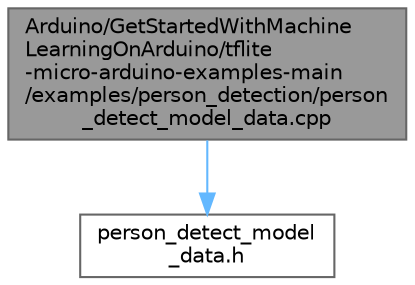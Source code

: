 digraph "Arduino/GetStartedWithMachineLearningOnArduino/tflite-micro-arduino-examples-main/examples/person_detection/person_detect_model_data.cpp"
{
 // LATEX_PDF_SIZE
  bgcolor="transparent";
  edge [fontname=Helvetica,fontsize=10,labelfontname=Helvetica,labelfontsize=10];
  node [fontname=Helvetica,fontsize=10,shape=box,height=0.2,width=0.4];
  Node1 [id="Node000001",label="Arduino/GetStartedWithMachine\lLearningOnArduino/tflite\l-micro-arduino-examples-main\l/examples/person_detection/person\l_detect_model_data.cpp",height=0.2,width=0.4,color="gray40", fillcolor="grey60", style="filled", fontcolor="black",tooltip=" "];
  Node1 -> Node2 [id="edge1_Node000001_Node000002",color="steelblue1",style="solid",tooltip=" "];
  Node2 [id="Node000002",label="person_detect_model\l_data.h",height=0.2,width=0.4,color="grey40", fillcolor="white", style="filled",URL="$person__detect__model__data_8h.html",tooltip=" "];
}
